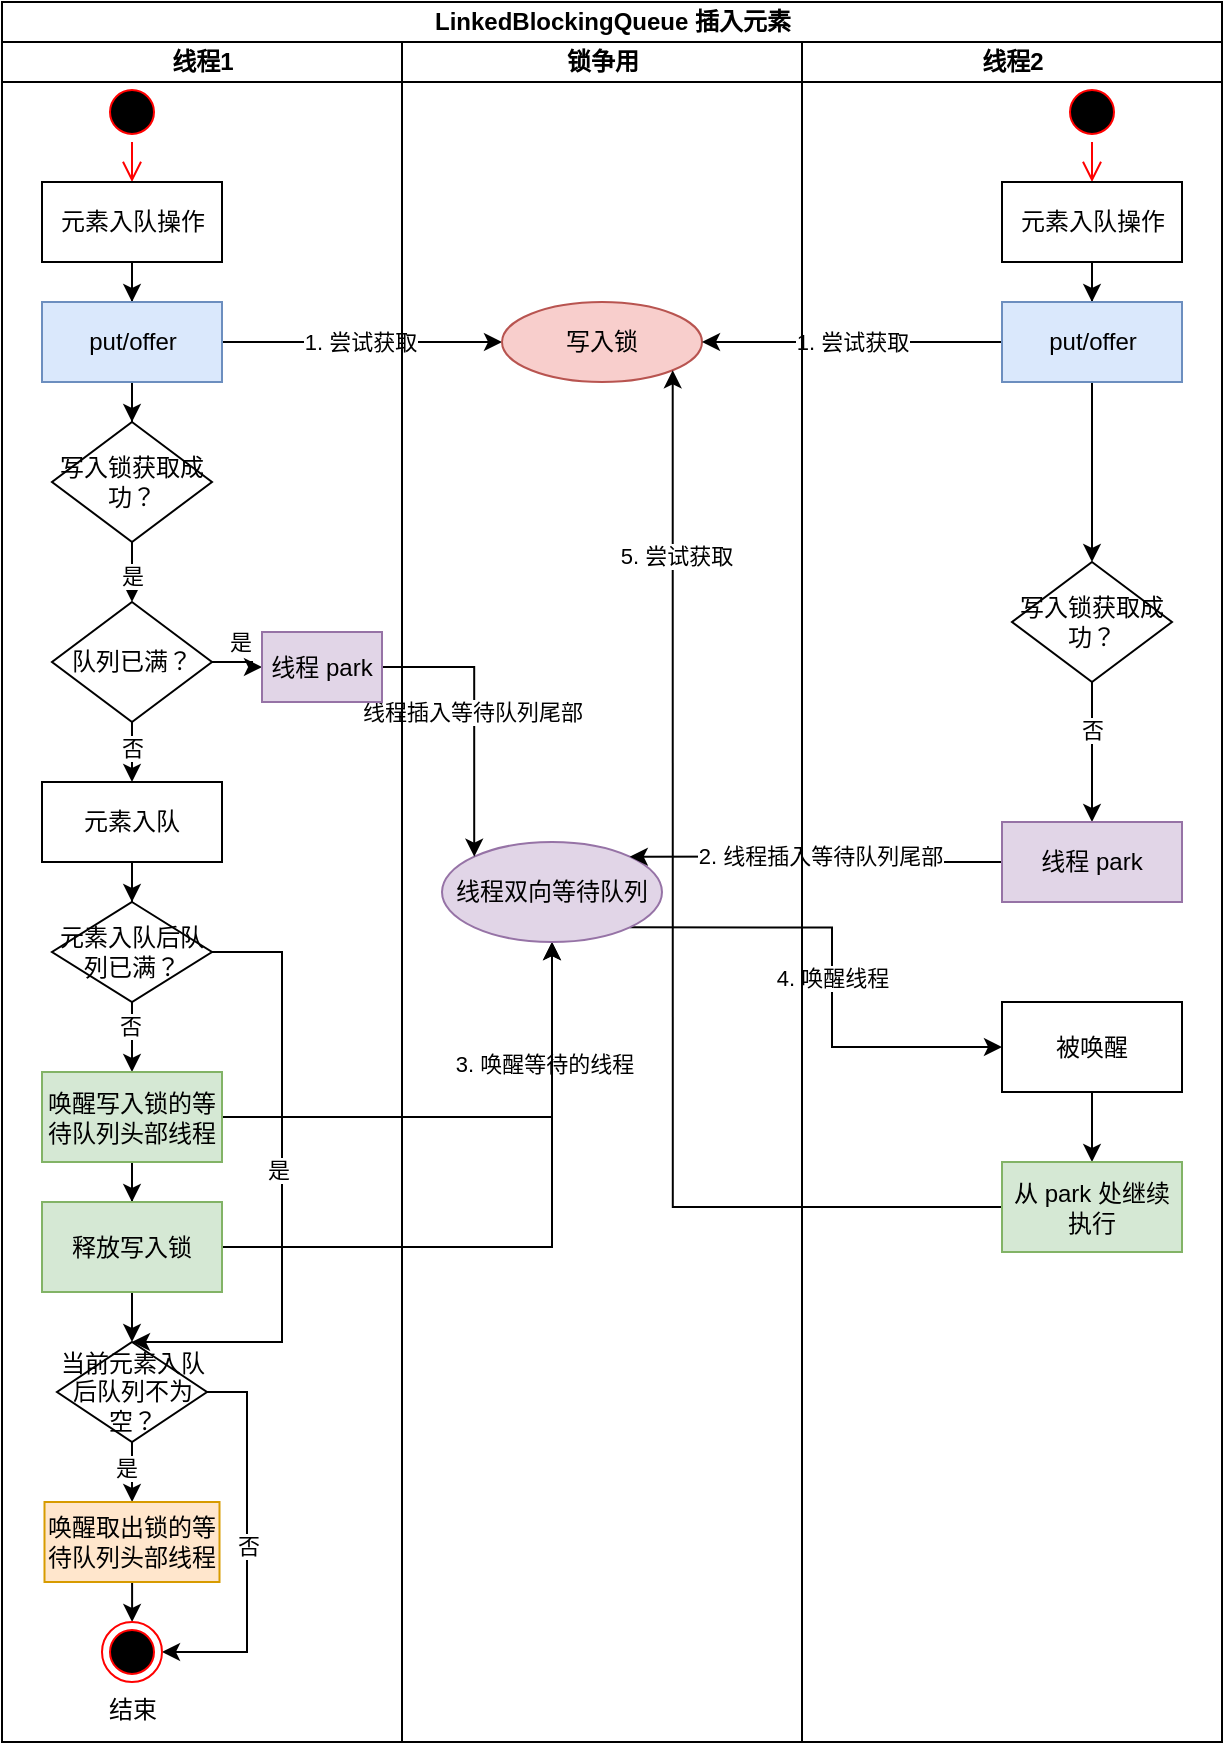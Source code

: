 <mxfile version="14.6.12" type="device"><diagram id="RXMxRGYJJL3W3shrAFnF" name="Page-1"><mxGraphModel dx="1426" dy="1837" grid="1" gridSize="10" guides="1" tooltips="1" connect="1" arrows="1" fold="1" page="1" pageScale="1" pageWidth="850" pageHeight="1100" math="0" shadow="0"><root><mxCell id="0"/><mxCell id="1" parent="0"/><mxCell id="tJ7wYjR3NIquqKeTg5P_-5" value="" style="ellipse;html=1;shape=startState;fillColor=#000000;strokeColor=#ff0000;" vertex="1" parent="1"><mxGeometry x="170" y="-940" width="30" height="30" as="geometry"/></mxCell><mxCell id="tJ7wYjR3NIquqKeTg5P_-6" value="" style="edgeStyle=orthogonalEdgeStyle;html=1;verticalAlign=bottom;endArrow=open;endSize=8;strokeColor=#ff0000;entryX=0.5;entryY=0;entryDx=0;entryDy=0;" edge="1" source="tJ7wYjR3NIquqKeTg5P_-5" parent="1" target="tJ7wYjR3NIquqKeTg5P_-7"><mxGeometry relative="1" as="geometry"><mxPoint x="185" y="-870" as="targetPoint"/></mxGeometry></mxCell><mxCell id="tJ7wYjR3NIquqKeTg5P_-9" value="" style="edgeStyle=orthogonalEdgeStyle;rounded=0;orthogonalLoop=1;jettySize=auto;html=1;" edge="1" parent="1" source="tJ7wYjR3NIquqKeTg5P_-7" target="tJ7wYjR3NIquqKeTg5P_-8"><mxGeometry relative="1" as="geometry"/></mxCell><mxCell id="tJ7wYjR3NIquqKeTg5P_-7" value="元素入队操作" style="html=1;" vertex="1" parent="1"><mxGeometry x="140" y="-890" width="90" height="40" as="geometry"/></mxCell><mxCell id="tJ7wYjR3NIquqKeTg5P_-11" value="" style="edgeStyle=orthogonalEdgeStyle;rounded=0;orthogonalLoop=1;jettySize=auto;html=1;entryX=0.5;entryY=0;entryDx=0;entryDy=0;" edge="1" parent="1" source="tJ7wYjR3NIquqKeTg5P_-8" target="tJ7wYjR3NIquqKeTg5P_-12"><mxGeometry relative="1" as="geometry"><mxPoint x="185" y="-680" as="targetPoint"/></mxGeometry></mxCell><mxCell id="tJ7wYjR3NIquqKeTg5P_-33" style="edgeStyle=orthogonalEdgeStyle;rounded=0;orthogonalLoop=1;jettySize=auto;html=1;" edge="1" parent="1" source="tJ7wYjR3NIquqKeTg5P_-8" target="tJ7wYjR3NIquqKeTg5P_-32"><mxGeometry relative="1" as="geometry"/></mxCell><mxCell id="tJ7wYjR3NIquqKeTg5P_-34" value="1. 尝试获取" style="edgeLabel;html=1;align=center;verticalAlign=middle;resizable=0;points=[];" vertex="1" connectable="0" parent="tJ7wYjR3NIquqKeTg5P_-33"><mxGeometry x="-0.014" relative="1" as="geometry"><mxPoint as="offset"/></mxGeometry></mxCell><mxCell id="tJ7wYjR3NIquqKeTg5P_-8" value="put/offer" style="html=1;fillColor=#dae8fc;strokeColor=#6c8ebf;" vertex="1" parent="1"><mxGeometry x="140" y="-830" width="90" height="40" as="geometry"/></mxCell><mxCell id="tJ7wYjR3NIquqKeTg5P_-14" value="" style="edgeStyle=orthogonalEdgeStyle;rounded=0;orthogonalLoop=1;jettySize=auto;html=1;entryX=0.5;entryY=0;entryDx=0;entryDy=0;" edge="1" parent="1" source="tJ7wYjR3NIquqKeTg5P_-12" target="tJ7wYjR3NIquqKeTg5P_-16"><mxGeometry relative="1" as="geometry"><mxPoint x="185" y="-640" as="targetPoint"/></mxGeometry></mxCell><mxCell id="tJ7wYjR3NIquqKeTg5P_-15" value="是" style="edgeLabel;html=1;align=center;verticalAlign=middle;resizable=0;points=[];" vertex="1" connectable="0" parent="tJ7wYjR3NIquqKeTg5P_-14"><mxGeometry x="-0.325" relative="1" as="geometry"><mxPoint as="offset"/></mxGeometry></mxCell><mxCell id="tJ7wYjR3NIquqKeTg5P_-12" value="写入锁获取成功？" style="rhombus;whiteSpace=wrap;html=1;" vertex="1" parent="1"><mxGeometry x="145" y="-770" width="80" height="60" as="geometry"/></mxCell><mxCell id="tJ7wYjR3NIquqKeTg5P_-18" value="" style="edgeStyle=orthogonalEdgeStyle;rounded=0;orthogonalLoop=1;jettySize=auto;html=1;" edge="1" parent="1" source="tJ7wYjR3NIquqKeTg5P_-16" target="tJ7wYjR3NIquqKeTg5P_-17"><mxGeometry relative="1" as="geometry"/></mxCell><mxCell id="tJ7wYjR3NIquqKeTg5P_-19" value="否" style="edgeLabel;html=1;align=center;verticalAlign=middle;resizable=0;points=[];" vertex="1" connectable="0" parent="tJ7wYjR3NIquqKeTg5P_-18"><mxGeometry x="-0.475" y="-4" relative="1" as="geometry"><mxPoint x="4" as="offset"/></mxGeometry></mxCell><mxCell id="tJ7wYjR3NIquqKeTg5P_-66" value="是" style="edgeStyle=orthogonalEdgeStyle;rounded=0;orthogonalLoop=1;jettySize=auto;html=1;entryX=0;entryY=0.5;entryDx=0;entryDy=0;" edge="1" parent="1" source="tJ7wYjR3NIquqKeTg5P_-16" target="tJ7wYjR3NIquqKeTg5P_-81"><mxGeometry x="-0.035" y="10" relative="1" as="geometry"><mxPoint x="280" y="-650" as="targetPoint"/><mxPoint as="offset"/></mxGeometry></mxCell><mxCell id="tJ7wYjR3NIquqKeTg5P_-16" value="队列已满？" style="rhombus;whiteSpace=wrap;html=1;" vertex="1" parent="1"><mxGeometry x="145" y="-680" width="80" height="60" as="geometry"/></mxCell><mxCell id="tJ7wYjR3NIquqKeTg5P_-21" value="" style="edgeStyle=orthogonalEdgeStyle;rounded=0;orthogonalLoop=1;jettySize=auto;html=1;" edge="1" parent="1" source="tJ7wYjR3NIquqKeTg5P_-17" target="tJ7wYjR3NIquqKeTg5P_-20"><mxGeometry relative="1" as="geometry"/></mxCell><mxCell id="tJ7wYjR3NIquqKeTg5P_-17" value="元素入队" style="whiteSpace=wrap;html=1;" vertex="1" parent="1"><mxGeometry x="140" y="-590" width="90" height="40" as="geometry"/></mxCell><mxCell id="tJ7wYjR3NIquqKeTg5P_-23" value="" style="edgeStyle=orthogonalEdgeStyle;rounded=0;orthogonalLoop=1;jettySize=auto;html=1;" edge="1" parent="1" source="tJ7wYjR3NIquqKeTg5P_-20" target="tJ7wYjR3NIquqKeTg5P_-22"><mxGeometry relative="1" as="geometry"/></mxCell><mxCell id="tJ7wYjR3NIquqKeTg5P_-24" value="否" style="edgeLabel;html=1;align=center;verticalAlign=middle;resizable=0;points=[];" vertex="1" connectable="0" parent="tJ7wYjR3NIquqKeTg5P_-23"><mxGeometry x="-0.493" y="-1" relative="1" as="geometry"><mxPoint as="offset"/></mxGeometry></mxCell><mxCell id="tJ7wYjR3NIquqKeTg5P_-75" style="edgeStyle=orthogonalEdgeStyle;rounded=0;orthogonalLoop=1;jettySize=auto;html=1;entryX=0.5;entryY=0;entryDx=0;entryDy=0;" edge="1" parent="1" source="tJ7wYjR3NIquqKeTg5P_-20" target="tJ7wYjR3NIquqKeTg5P_-27"><mxGeometry relative="1" as="geometry"><Array as="points"><mxPoint x="260" y="-505"/><mxPoint x="260" y="-310"/></Array></mxGeometry></mxCell><mxCell id="tJ7wYjR3NIquqKeTg5P_-76" value="是" style="edgeLabel;html=1;align=center;verticalAlign=middle;resizable=0;points=[];" vertex="1" connectable="0" parent="tJ7wYjR3NIquqKeTg5P_-75"><mxGeometry x="-0.056" y="-2" relative="1" as="geometry"><mxPoint as="offset"/></mxGeometry></mxCell><mxCell id="tJ7wYjR3NIquqKeTg5P_-20" value="元素入队后队列已满？" style="rhombus;whiteSpace=wrap;html=1;" vertex="1" parent="1"><mxGeometry x="145" y="-530" width="80" height="50" as="geometry"/></mxCell><mxCell id="tJ7wYjR3NIquqKeTg5P_-26" value="" style="edgeStyle=orthogonalEdgeStyle;rounded=0;orthogonalLoop=1;jettySize=auto;html=1;" edge="1" parent="1" source="tJ7wYjR3NIquqKeTg5P_-22" target="tJ7wYjR3NIquqKeTg5P_-25"><mxGeometry relative="1" as="geometry"/></mxCell><mxCell id="tJ7wYjR3NIquqKeTg5P_-71" style="edgeStyle=orthogonalEdgeStyle;rounded=0;orthogonalLoop=1;jettySize=auto;html=1;entryX=0.5;entryY=1;entryDx=0;entryDy=0;" edge="1" parent="1" source="tJ7wYjR3NIquqKeTg5P_-22" target="tJ7wYjR3NIquqKeTg5P_-35"><mxGeometry relative="1" as="geometry"/></mxCell><mxCell id="tJ7wYjR3NIquqKeTg5P_-72" value="3. 唤醒等待的线程" style="edgeLabel;html=1;align=center;verticalAlign=middle;resizable=0;points=[];" vertex="1" connectable="0" parent="tJ7wYjR3NIquqKeTg5P_-71"><mxGeometry x="0.272" relative="1" as="geometry"><mxPoint y="-27" as="offset"/></mxGeometry></mxCell><mxCell id="tJ7wYjR3NIquqKeTg5P_-22" value="唤醒写入锁的等待队列头部线程" style="whiteSpace=wrap;html=1;fillColor=#d5e8d4;strokeColor=#82b366;" vertex="1" parent="1"><mxGeometry x="140" y="-445" width="90" height="45" as="geometry"/></mxCell><mxCell id="tJ7wYjR3NIquqKeTg5P_-28" value="" style="edgeStyle=orthogonalEdgeStyle;rounded=0;orthogonalLoop=1;jettySize=auto;html=1;" edge="1" parent="1" source="tJ7wYjR3NIquqKeTg5P_-25" target="tJ7wYjR3NIquqKeTg5P_-27"><mxGeometry relative="1" as="geometry"/></mxCell><mxCell id="tJ7wYjR3NIquqKeTg5P_-80" style="edgeStyle=orthogonalEdgeStyle;rounded=0;orthogonalLoop=1;jettySize=auto;html=1;exitX=1;exitY=0.5;exitDx=0;exitDy=0;entryX=0.5;entryY=1;entryDx=0;entryDy=0;" edge="1" parent="1" source="tJ7wYjR3NIquqKeTg5P_-25" target="tJ7wYjR3NIquqKeTg5P_-35"><mxGeometry relative="1" as="geometry"/></mxCell><mxCell id="tJ7wYjR3NIquqKeTg5P_-25" value="释放写入锁" style="whiteSpace=wrap;html=1;fillColor=#d5e8d4;strokeColor=#82b366;" vertex="1" parent="1"><mxGeometry x="140" y="-380" width="90" height="45" as="geometry"/></mxCell><mxCell id="tJ7wYjR3NIquqKeTg5P_-30" value="" style="edgeStyle=orthogonalEdgeStyle;rounded=0;orthogonalLoop=1;jettySize=auto;html=1;" edge="1" parent="1" source="tJ7wYjR3NIquqKeTg5P_-27" target="tJ7wYjR3NIquqKeTg5P_-29"><mxGeometry relative="1" as="geometry"/></mxCell><mxCell id="tJ7wYjR3NIquqKeTg5P_-31" value="是" style="edgeLabel;html=1;align=center;verticalAlign=middle;resizable=0;points=[];" vertex="1" connectable="0" parent="tJ7wYjR3NIquqKeTg5P_-30"><mxGeometry x="-0.147" y="-3" relative="1" as="geometry"><mxPoint as="offset"/></mxGeometry></mxCell><mxCell id="tJ7wYjR3NIquqKeTg5P_-73" value="否" style="edgeStyle=orthogonalEdgeStyle;rounded=0;orthogonalLoop=1;jettySize=auto;html=1;exitX=1;exitY=0.5;exitDx=0;exitDy=0;entryX=1;entryY=0.5;entryDx=0;entryDy=0;" edge="1" parent="1" source="tJ7wYjR3NIquqKeTg5P_-27" target="tJ7wYjR3NIquqKeTg5P_-67"><mxGeometry relative="1" as="geometry"/></mxCell><mxCell id="tJ7wYjR3NIquqKeTg5P_-27" value="当前元素入队后队列不为空？" style="rhombus;whiteSpace=wrap;html=1;" vertex="1" parent="1"><mxGeometry x="147.5" y="-310" width="75" height="50" as="geometry"/></mxCell><mxCell id="tJ7wYjR3NIquqKeTg5P_-68" value="" style="edgeStyle=orthogonalEdgeStyle;rounded=0;orthogonalLoop=1;jettySize=auto;html=1;" edge="1" parent="1" source="tJ7wYjR3NIquqKeTg5P_-29" target="tJ7wYjR3NIquqKeTg5P_-67"><mxGeometry relative="1" as="geometry"/></mxCell><mxCell id="tJ7wYjR3NIquqKeTg5P_-29" value="唤醒取出锁的等待队列头部线程" style="whiteSpace=wrap;html=1;fillColor=#ffe6cc;strokeColor=#d79b00;" vertex="1" parent="1"><mxGeometry x="141.25" y="-230" width="87.5" height="40" as="geometry"/></mxCell><mxCell id="tJ7wYjR3NIquqKeTg5P_-32" value="写入锁" style="ellipse;whiteSpace=wrap;html=1;align=center;fillColor=#f8cecc;strokeColor=#b85450;" vertex="1" parent="1"><mxGeometry x="370" y="-830" width="100" height="40" as="geometry"/></mxCell><mxCell id="tJ7wYjR3NIquqKeTg5P_-74" style="edgeStyle=orthogonalEdgeStyle;rounded=0;orthogonalLoop=1;jettySize=auto;html=1;exitX=1;exitY=1;exitDx=0;exitDy=0;entryX=0;entryY=0.5;entryDx=0;entryDy=0;" edge="1" parent="1" source="tJ7wYjR3NIquqKeTg5P_-35" target="tJ7wYjR3NIquqKeTg5P_-56"><mxGeometry relative="1" as="geometry"/></mxCell><mxCell id="tJ7wYjR3NIquqKeTg5P_-79" value="4. 唤醒线程" style="edgeLabel;html=1;align=center;verticalAlign=middle;resizable=0;points=[];" vertex="1" connectable="0" parent="tJ7wYjR3NIquqKeTg5P_-74"><mxGeometry x="0.029" relative="1" as="geometry"><mxPoint as="offset"/></mxGeometry></mxCell><mxCell id="tJ7wYjR3NIquqKeTg5P_-35" value="线程双向等待队列" style="ellipse;whiteSpace=wrap;html=1;fillColor=#e1d5e7;strokeColor=#9673a6;" vertex="1" parent="1"><mxGeometry x="340" y="-560" width="110" height="50" as="geometry"/></mxCell><mxCell id="tJ7wYjR3NIquqKeTg5P_-38" value="" style="ellipse;html=1;shape=startState;fillColor=#000000;strokeColor=#ff0000;" vertex="1" parent="1"><mxGeometry x="650" y="-940" width="30" height="30" as="geometry"/></mxCell><mxCell id="tJ7wYjR3NIquqKeTg5P_-39" value="" style="edgeStyle=orthogonalEdgeStyle;html=1;verticalAlign=bottom;endArrow=open;endSize=8;strokeColor=#ff0000;entryX=0.5;entryY=0;entryDx=0;entryDy=0;" edge="1" parent="1" source="tJ7wYjR3NIquqKeTg5P_-38" target="tJ7wYjR3NIquqKeTg5P_-41"><mxGeometry relative="1" as="geometry"><mxPoint x="665" y="-870" as="targetPoint"/></mxGeometry></mxCell><mxCell id="tJ7wYjR3NIquqKeTg5P_-40" value="" style="edgeStyle=orthogonalEdgeStyle;rounded=0;orthogonalLoop=1;jettySize=auto;html=1;" edge="1" parent="1" source="tJ7wYjR3NIquqKeTg5P_-41" target="tJ7wYjR3NIquqKeTg5P_-43"><mxGeometry relative="1" as="geometry"/></mxCell><mxCell id="tJ7wYjR3NIquqKeTg5P_-41" value="元素入队操作" style="html=1;" vertex="1" parent="1"><mxGeometry x="620" y="-890" width="90" height="40" as="geometry"/></mxCell><mxCell id="tJ7wYjR3NIquqKeTg5P_-42" value="" style="edgeStyle=orthogonalEdgeStyle;rounded=0;orthogonalLoop=1;jettySize=auto;html=1;entryX=0.5;entryY=0;entryDx=0;entryDy=0;" edge="1" parent="1" source="tJ7wYjR3NIquqKeTg5P_-43" target="tJ7wYjR3NIquqKeTg5P_-46"><mxGeometry relative="1" as="geometry"><mxPoint x="665" y="-680" as="targetPoint"/></mxGeometry></mxCell><mxCell id="tJ7wYjR3NIquqKeTg5P_-63" value="1. 尝试获取" style="edgeStyle=orthogonalEdgeStyle;rounded=0;orthogonalLoop=1;jettySize=auto;html=1;exitX=0;exitY=0.5;exitDx=0;exitDy=0;entryX=1;entryY=0.5;entryDx=0;entryDy=0;" edge="1" parent="1" source="tJ7wYjR3NIquqKeTg5P_-43" target="tJ7wYjR3NIquqKeTg5P_-32"><mxGeometry relative="1" as="geometry"/></mxCell><mxCell id="tJ7wYjR3NIquqKeTg5P_-43" value="put/offer" style="html=1;fillColor=#dae8fc;strokeColor=#6c8ebf;" vertex="1" parent="1"><mxGeometry x="620" y="-830" width="90" height="40" as="geometry"/></mxCell><mxCell id="tJ7wYjR3NIquqKeTg5P_-44" value="" style="edgeStyle=orthogonalEdgeStyle;rounded=0;orthogonalLoop=1;jettySize=auto;html=1;entryX=0.5;entryY=0;entryDx=0;entryDy=0;" edge="1" parent="1" source="tJ7wYjR3NIquqKeTg5P_-46" target="tJ7wYjR3NIquqKeTg5P_-51"><mxGeometry relative="1" as="geometry"><mxPoint x="665" y="-640" as="targetPoint"/></mxGeometry></mxCell><mxCell id="tJ7wYjR3NIquqKeTg5P_-45" value="否" style="edgeLabel;html=1;align=center;verticalAlign=middle;resizable=0;points=[];" vertex="1" connectable="0" parent="tJ7wYjR3NIquqKeTg5P_-44"><mxGeometry x="-0.325" relative="1" as="geometry"><mxPoint as="offset"/></mxGeometry></mxCell><mxCell id="tJ7wYjR3NIquqKeTg5P_-64" style="edgeStyle=orthogonalEdgeStyle;rounded=0;orthogonalLoop=1;jettySize=auto;html=1;exitX=0;exitY=0.5;exitDx=0;exitDy=0;entryX=1;entryY=0;entryDx=0;entryDy=0;" edge="1" parent="1" source="tJ7wYjR3NIquqKeTg5P_-51" target="tJ7wYjR3NIquqKeTg5P_-35"><mxGeometry relative="1" as="geometry"/></mxCell><mxCell id="tJ7wYjR3NIquqKeTg5P_-65" value="2. 线程插入等待队列尾部" style="edgeLabel;html=1;align=center;verticalAlign=middle;resizable=0;points=[];" vertex="1" connectable="0" parent="tJ7wYjR3NIquqKeTg5P_-64"><mxGeometry x="-0.009" y="-1" relative="1" as="geometry"><mxPoint as="offset"/></mxGeometry></mxCell><mxCell id="tJ7wYjR3NIquqKeTg5P_-46" value="写入锁获取成功？" style="rhombus;whiteSpace=wrap;html=1;" vertex="1" parent="1"><mxGeometry x="625" y="-700" width="80" height="60" as="geometry"/></mxCell><mxCell id="tJ7wYjR3NIquqKeTg5P_-51" value="线程 park" style="whiteSpace=wrap;html=1;fillColor=#e1d5e7;strokeColor=#9673a6;" vertex="1" parent="1"><mxGeometry x="620" y="-570" width="90" height="40" as="geometry"/></mxCell><mxCell id="tJ7wYjR3NIquqKeTg5P_-55" value="" style="edgeStyle=orthogonalEdgeStyle;rounded=0;orthogonalLoop=1;jettySize=auto;html=1;" edge="1" parent="1" source="tJ7wYjR3NIquqKeTg5P_-56" target="tJ7wYjR3NIquqKeTg5P_-58"><mxGeometry relative="1" as="geometry"/></mxCell><mxCell id="tJ7wYjR3NIquqKeTg5P_-56" value="被唤醒" style="whiteSpace=wrap;html=1;" vertex="1" parent="1"><mxGeometry x="620" y="-480" width="90" height="45" as="geometry"/></mxCell><mxCell id="tJ7wYjR3NIquqKeTg5P_-57" value="" style="edgeStyle=orthogonalEdgeStyle;rounded=0;orthogonalLoop=1;jettySize=auto;html=1;entryX=1;entryY=1;entryDx=0;entryDy=0;" edge="1" parent="1" source="tJ7wYjR3NIquqKeTg5P_-58" target="tJ7wYjR3NIquqKeTg5P_-32"><mxGeometry relative="1" as="geometry"><mxPoint x="440" y="-800" as="targetPoint"/><Array as="points"><mxPoint x="455" y="-377"/></Array></mxGeometry></mxCell><mxCell id="tJ7wYjR3NIquqKeTg5P_-77" value="5. 尝试获取" style="edgeLabel;html=1;align=center;verticalAlign=middle;resizable=0;points=[];" vertex="1" connectable="0" parent="tJ7wYjR3NIquqKeTg5P_-57"><mxGeometry x="0.683" y="-1" relative="1" as="geometry"><mxPoint as="offset"/></mxGeometry></mxCell><mxCell id="tJ7wYjR3NIquqKeTg5P_-58" value="从 park 处继续执行" style="whiteSpace=wrap;html=1;fillColor=#d5e8d4;strokeColor=#82b366;" vertex="1" parent="1"><mxGeometry x="620" y="-400" width="90" height="45" as="geometry"/></mxCell><mxCell id="tJ7wYjR3NIquqKeTg5P_-67" value="&lt;br&gt;&lt;br&gt;&lt;br&gt;&lt;br&gt;结束" style="ellipse;html=1;shape=endState;fillColor=#000000;strokeColor=#ff0000;" vertex="1" parent="1"><mxGeometry x="170" y="-170" width="30" height="30" as="geometry"/></mxCell><mxCell id="tJ7wYjR3NIquqKeTg5P_-82" style="edgeStyle=orthogonalEdgeStyle;rounded=0;orthogonalLoop=1;jettySize=auto;html=1;entryX=0;entryY=0;entryDx=0;entryDy=0;" edge="1" parent="1" source="tJ7wYjR3NIquqKeTg5P_-81" target="tJ7wYjR3NIquqKeTg5P_-35"><mxGeometry relative="1" as="geometry"/></mxCell><mxCell id="tJ7wYjR3NIquqKeTg5P_-83" value="线程插入等待队列尾部" style="edgeLabel;html=1;align=center;verticalAlign=middle;resizable=0;points=[];" vertex="1" connectable="0" parent="tJ7wYjR3NIquqKeTg5P_-82"><mxGeometry x="-0.298" relative="1" as="geometry"><mxPoint x="-1" y="19" as="offset"/></mxGeometry></mxCell><mxCell id="tJ7wYjR3NIquqKeTg5P_-1" value="LinkedBlockingQueue 插入元素" style="swimlane;html=1;childLayout=stackLayout;resizeParent=1;resizeParentMax=0;startSize=20;" vertex="1" parent="1"><mxGeometry x="120" y="-980" width="610" height="870" as="geometry"/></mxCell><mxCell id="tJ7wYjR3NIquqKeTg5P_-2" value="线程1" style="swimlane;html=1;startSize=20;" vertex="1" parent="tJ7wYjR3NIquqKeTg5P_-1"><mxGeometry y="20" width="200" height="850" as="geometry"/></mxCell><mxCell id="tJ7wYjR3NIquqKeTg5P_-3" value="锁争用" style="swimlane;html=1;startSize=20;" vertex="1" parent="tJ7wYjR3NIquqKeTg5P_-1"><mxGeometry x="200" y="20" width="200" height="850" as="geometry"/></mxCell><mxCell id="tJ7wYjR3NIquqKeTg5P_-4" value="线程2" style="swimlane;html=1;startSize=20;" vertex="1" parent="tJ7wYjR3NIquqKeTg5P_-1"><mxGeometry x="400" y="20" width="210" height="850" as="geometry"/></mxCell><mxCell id="tJ7wYjR3NIquqKeTg5P_-81" value="线程 park" style="whiteSpace=wrap;html=1;fillColor=#e1d5e7;strokeColor=#9673a6;" vertex="1" parent="1"><mxGeometry x="250" y="-665" width="60" height="35" as="geometry"/></mxCell></root></mxGraphModel></diagram></mxfile>